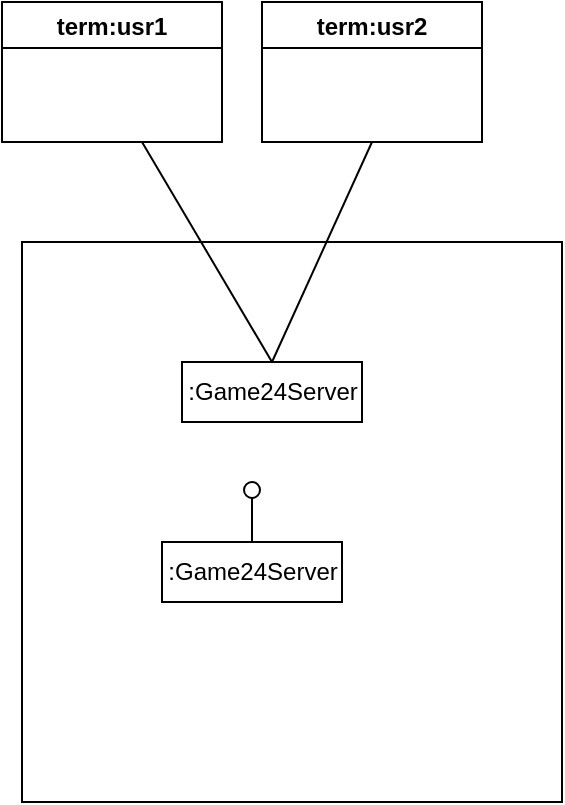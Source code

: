 <mxfile>
    <diagram id="VlKhvkd1QIbKm-ZkIWUM" name="Page-1">
        <mxGraphModel dx="534" dy="859" grid="1" gridSize="10" guides="1" tooltips="1" connect="1" arrows="1" fold="1" page="1" pageScale="1" pageWidth="827" pageHeight="1169" math="0" shadow="0">
            <root>
                <mxCell id="0"/>
                <mxCell id="1" parent="0"/>
                <mxCell id="2" value="" style="rounded=0;whiteSpace=wrap;html=1;" parent="1" vertex="1">
                    <mxGeometry x="20" y="200" width="270" height="280" as="geometry"/>
                </mxCell>
                <mxCell id="6" value="term:usr1" style="swimlane;" parent="1" vertex="1">
                    <mxGeometry x="10" y="80" width="110" height="70" as="geometry"/>
                </mxCell>
                <mxCell id="7" value="term:usr2" style="swimlane;" parent="1" vertex="1">
                    <mxGeometry x="140" y="80" width="110" height="70" as="geometry"/>
                </mxCell>
                <mxCell id="8" value=":Game24Server" style="html=1;rounded=0;" vertex="1" parent="1">
                    <mxGeometry x="90" y="350" width="90" height="30" as="geometry"/>
                </mxCell>
                <mxCell id="9" value="" style="endArrow=none;html=1;rounded=0;align=center;verticalAlign=top;endFill=0;labelBackgroundColor=none;endSize=2;exitX=0.5;exitY=0;exitDx=0;exitDy=0;" edge="1" source="8" target="10" parent="1">
                    <mxGeometry relative="1" as="geometry"/>
                </mxCell>
                <mxCell id="10" value="" style="ellipse;html=1;fontSize=11;align=center;fillColor=none;points=[];aspect=fixed;resizable=0;verticalAlign=bottom;labelPosition=center;verticalLabelPosition=top;flipH=1;" vertex="1" parent="1">
                    <mxGeometry x="131" y="320" width="8" height="8" as="geometry"/>
                </mxCell>
                <mxCell id="11" value=":Game24Server" style="html=1;rounded=0;" vertex="1" parent="1">
                    <mxGeometry x="100" y="260" width="90" height="30" as="geometry"/>
                </mxCell>
                <mxCell id="12" value="" style="endArrow=none;html=1;rounded=0;align=center;verticalAlign=top;endFill=0;labelBackgroundColor=none;endSize=2;exitX=0.5;exitY=0;exitDx=0;exitDy=0;" edge="1" parent="1" source="11">
                    <mxGeometry relative="1" as="geometry">
                        <mxPoint x="80" y="150" as="targetPoint"/>
                    </mxGeometry>
                </mxCell>
                <mxCell id="14" value="" style="endArrow=none;html=1;rounded=0;align=center;verticalAlign=top;endFill=0;labelBackgroundColor=none;endSize=2;exitX=0.5;exitY=0;exitDx=0;exitDy=0;entryX=0.5;entryY=1;entryDx=0;entryDy=0;" edge="1" parent="1" source="11" target="7">
                    <mxGeometry relative="1" as="geometry">
                        <mxPoint x="155" y="270" as="sourcePoint"/>
                        <mxPoint x="90" y="160" as="targetPoint"/>
                    </mxGeometry>
                </mxCell>
            </root>
        </mxGraphModel>
    </diagram>
</mxfile>